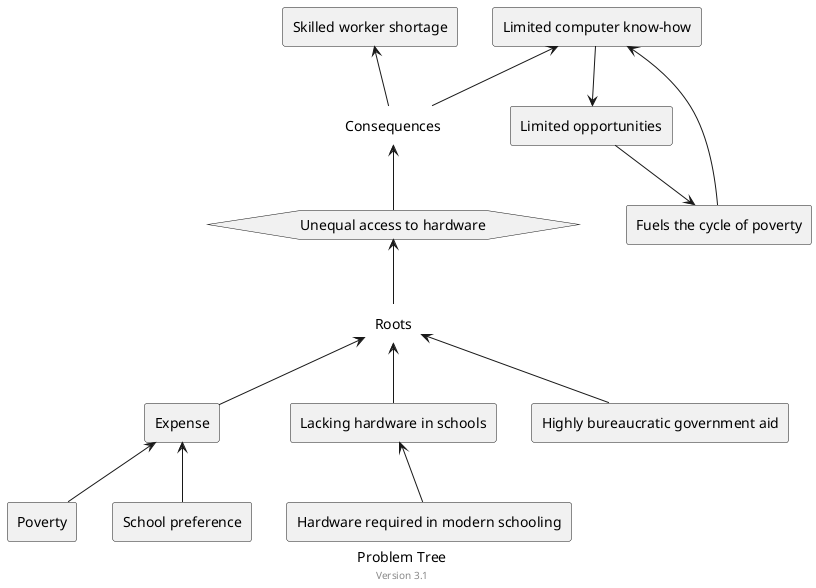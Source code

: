 @startuml

caption Problem Tree
center footer Version 3.1

hexagon "Unequal access to hardware" as R

label "Consequences" as CO
rectangle "Skilled worker shortage"\
as CO1
rectangle "Limited computer know-how"\
as CO2
rectangle "Limited opportunities"\
as CO3
rectangle "Fuels the cycle of poverty"\
as CO4

label "Roots" as CA
rectangle "Expense"\
as CA1
rectangle "Poverty"\
as CA2
rectangle "School preference"\
as CA3
rectangle "Lacking hardware in schools"\
as CA4
rectangle "Highly bureaucratic government aid"\
as CA5
rectangle "Hardware required in modern schooling"\
as CA6

R -u-> CO
CO -u-> CO1
CO -u-> CO2
CO2 --> CO3
CO3 --> CO4
CO4 --> CO2

R <-- CA
CA <-- CA1
CA1 <-- CA2
CA1 <-- CA3
CA <-- CA4
CA <-- CA5
CA4 <-- CA6

@enduml
